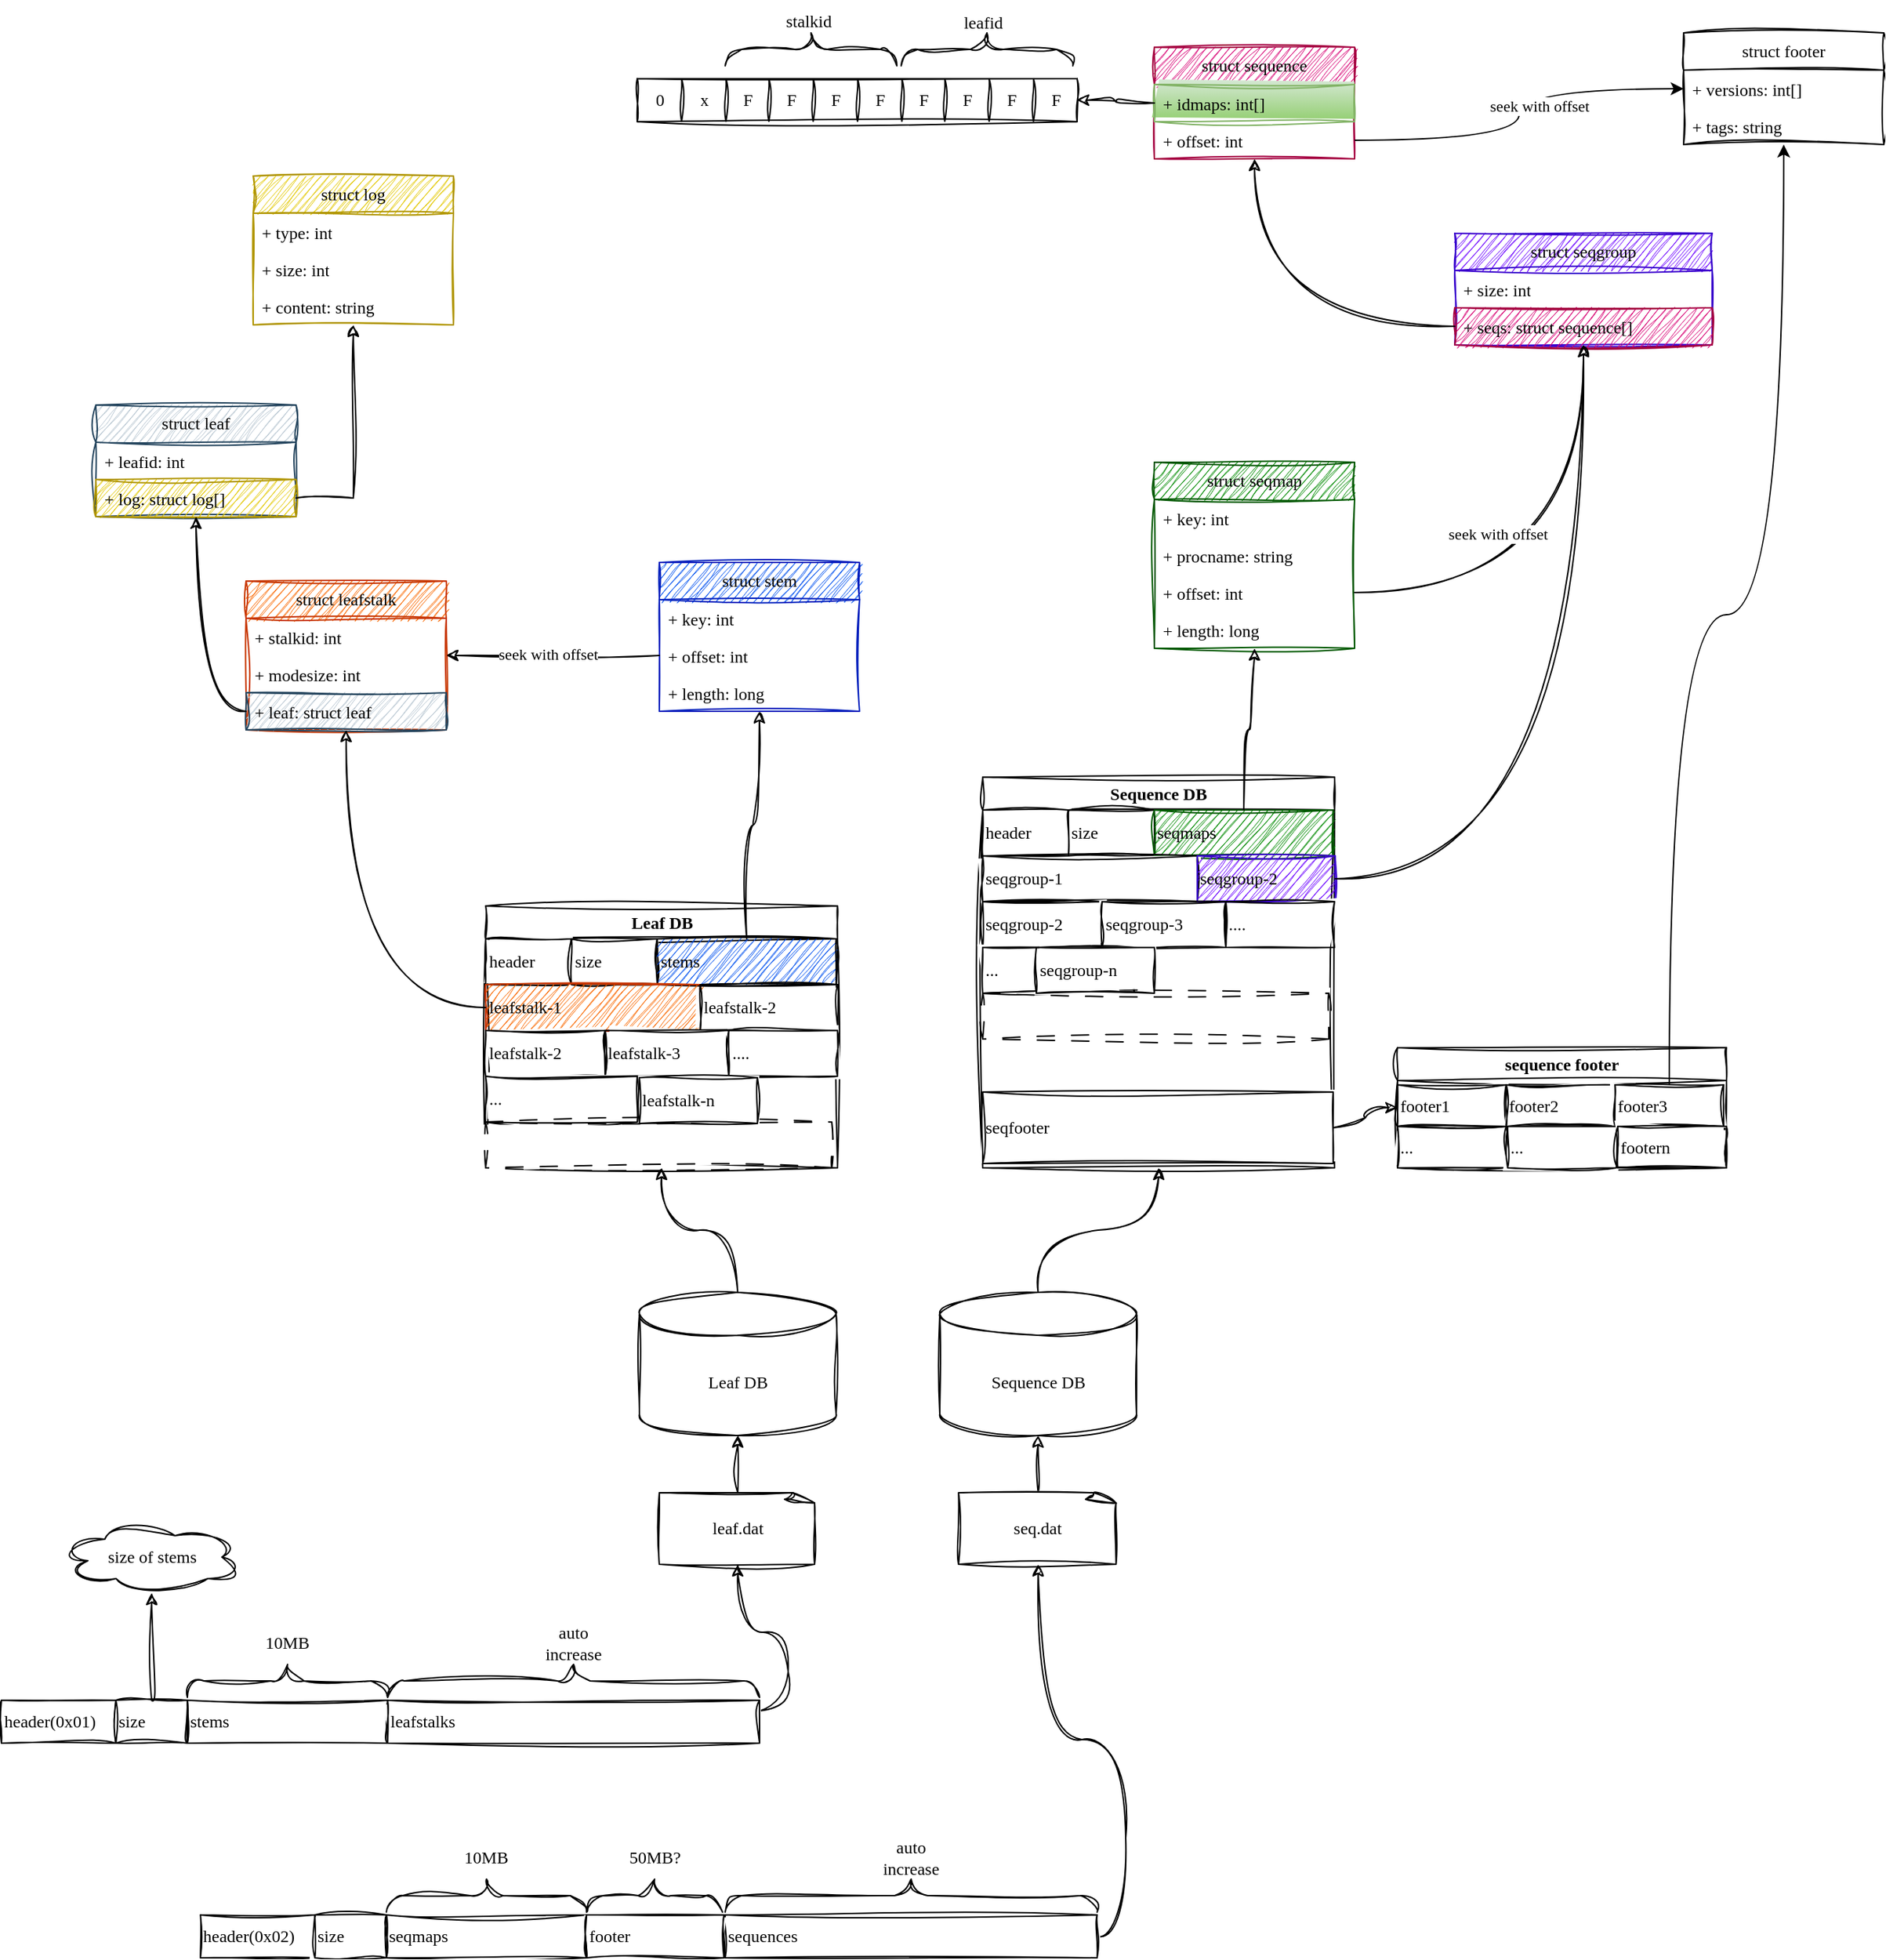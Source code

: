 <mxfile version="21.6.9" type="github">
  <diagram id="R2lEEEUBdFMjLlhIrx00" name="Page-1">
    <mxGraphModel dx="1393" dy="1876" grid="1" gridSize="10" guides="1" tooltips="1" connect="1" arrows="1" fold="1" page="1" pageScale="1" pageWidth="850" pageHeight="1100" math="0" shadow="0" extFonts="Permanent Marker^https://fonts.googleapis.com/css?family=Permanent+Marker">
      <root>
        <mxCell id="0" />
        <mxCell id="1" parent="0" />
        <mxCell id="-49k5zN9t-0JaPQ6YfO6-11" value="Leaf DB" style="swimlane;whiteSpace=wrap;html=1;sketch=1;curveFitting=1;jiggle=2;shadow=0;fontFamily=Comic Sans MS;" vertex="1" parent="1">
          <mxGeometry x="471.5" y="170" width="246" height="183" as="geometry">
            <mxRectangle x="332.5" y="170" width="90" height="30" as="alternateBounds" />
          </mxGeometry>
        </mxCell>
        <mxCell id="-49k5zN9t-0JaPQ6YfO6-60" value="header" style="rounded=0;whiteSpace=wrap;html=1;align=left;sketch=1;curveFitting=1;jiggle=2;shadow=0;fontFamily=Comic Sans MS;" vertex="1" parent="-49k5zN9t-0JaPQ6YfO6-11">
          <mxGeometry y="23" width="60" height="32" as="geometry" />
        </mxCell>
        <mxCell id="-49k5zN9t-0JaPQ6YfO6-61" value="size" style="rounded=0;whiteSpace=wrap;html=1;align=left;sketch=1;curveFitting=1;jiggle=2;shadow=0;fontFamily=Comic Sans MS;" vertex="1" parent="-49k5zN9t-0JaPQ6YfO6-11">
          <mxGeometry x="60" y="23" width="60" height="32" as="geometry" />
        </mxCell>
        <mxCell id="-49k5zN9t-0JaPQ6YfO6-62" value="stems" style="rounded=0;whiteSpace=wrap;html=1;align=left;sketch=1;curveFitting=1;jiggle=2;shadow=0;fontFamily=Comic Sans MS;fillColor=#0050ef;fontColor=#000000;strokeColor=#000000;" vertex="1" parent="-49k5zN9t-0JaPQ6YfO6-11">
          <mxGeometry x="120" y="23" width="125" height="32" as="geometry" />
        </mxCell>
        <mxCell id="-49k5zN9t-0JaPQ6YfO6-70" value="leafstalk-1" style="rounded=0;whiteSpace=wrap;html=1;align=left;sketch=1;curveFitting=1;jiggle=2;shadow=0;fontFamily=Comic Sans MS;fillColor=#fa6800;fontColor=#000000;strokeColor=#C73500;" vertex="1" parent="-49k5zN9t-0JaPQ6YfO6-11">
          <mxGeometry y="55" width="150" height="32" as="geometry" />
        </mxCell>
        <mxCell id="-49k5zN9t-0JaPQ6YfO6-71" value="leafstalk-2" style="rounded=0;whiteSpace=wrap;html=1;align=left;sketch=1;curveFitting=1;jiggle=2;shadow=0;fontFamily=Comic Sans MS;" vertex="1" parent="-49k5zN9t-0JaPQ6YfO6-11">
          <mxGeometry x="150" y="55" width="96.5" height="32" as="geometry" />
        </mxCell>
        <mxCell id="-49k5zN9t-0JaPQ6YfO6-72" value="leafstalk-2" style="rounded=0;whiteSpace=wrap;html=1;align=left;sketch=1;curveFitting=1;jiggle=2;shadow=0;fontFamily=Comic Sans MS;" vertex="1" parent="-49k5zN9t-0JaPQ6YfO6-11">
          <mxGeometry y="87" width="83.5" height="32" as="geometry" />
        </mxCell>
        <mxCell id="-49k5zN9t-0JaPQ6YfO6-73" value="leafstalk-3" style="rounded=0;whiteSpace=wrap;html=1;align=left;sketch=1;curveFitting=1;jiggle=2;shadow=0;fontFamily=Comic Sans MS;" vertex="1" parent="-49k5zN9t-0JaPQ6YfO6-11">
          <mxGeometry x="83.5" y="87" width="86.5" height="32" as="geometry" />
        </mxCell>
        <mxCell id="-49k5zN9t-0JaPQ6YfO6-74" value="...." style="rounded=0;whiteSpace=wrap;html=1;align=left;sketch=1;curveFitting=1;jiggle=2;shadow=0;fontFamily=Comic Sans MS;" vertex="1" parent="-49k5zN9t-0JaPQ6YfO6-11">
          <mxGeometry x="170" y="87" width="76" height="32" as="geometry" />
        </mxCell>
        <mxCell id="-49k5zN9t-0JaPQ6YfO6-75" value="..." style="rounded=0;whiteSpace=wrap;html=1;align=left;sketch=1;curveFitting=1;jiggle=2;shadow=0;fontFamily=Comic Sans MS;" vertex="1" parent="-49k5zN9t-0JaPQ6YfO6-11">
          <mxGeometry y="119" width="106" height="32" as="geometry" />
        </mxCell>
        <mxCell id="-49k5zN9t-0JaPQ6YfO6-76" value="" style="rounded=0;whiteSpace=wrap;html=1;align=left;sketch=1;curveFitting=1;jiggle=2;shadow=0;fontFamily=Comic Sans MS;dashed=1;dashPattern=12 12;" vertex="1" parent="-49k5zN9t-0JaPQ6YfO6-11">
          <mxGeometry y="151" width="242" height="32" as="geometry" />
        </mxCell>
        <mxCell id="-49k5zN9t-0JaPQ6YfO6-77" value="leafstalk-n" style="rounded=0;whiteSpace=wrap;html=1;align=left;sketch=1;curveFitting=1;jiggle=2;shadow=0;fontFamily=Comic Sans MS;" vertex="1" parent="-49k5zN9t-0JaPQ6YfO6-11">
          <mxGeometry x="107.5" y="120" width="82.5" height="32" as="geometry" />
        </mxCell>
        <mxCell id="-49k5zN9t-0JaPQ6YfO6-57" style="edgeStyle=orthogonalEdgeStyle;rounded=0;orthogonalLoop=1;jettySize=auto;html=1;entryX=0.5;entryY=1;entryDx=0;entryDy=0;curved=1;sketch=1;curveFitting=1;jiggle=2;shadow=0;fontFamily=Comic Sans MS;" edge="1" parent="1" source="-49k5zN9t-0JaPQ6YfO6-50" target="-49k5zN9t-0JaPQ6YfO6-11">
          <mxGeometry relative="1" as="geometry" />
        </mxCell>
        <mxCell id="-49k5zN9t-0JaPQ6YfO6-50" value="Leaf DB" style="shape=cylinder3;whiteSpace=wrap;html=1;boundedLbl=1;backgroundOutline=1;size=15;sketch=1;curveFitting=1;jiggle=2;shadow=0;fontFamily=Comic Sans MS;" vertex="1" parent="1">
          <mxGeometry x="579" y="440" width="137.5" height="100" as="geometry" />
        </mxCell>
        <mxCell id="-49k5zN9t-0JaPQ6YfO6-58" style="edgeStyle=orthogonalEdgeStyle;rounded=0;orthogonalLoop=1;jettySize=auto;html=1;curved=1;sketch=1;curveFitting=1;jiggle=2;shadow=0;fontFamily=Comic Sans MS;entryX=0.5;entryY=1;entryDx=0;entryDy=0;" edge="1" parent="1" source="-49k5zN9t-0JaPQ6YfO6-51" target="-49k5zN9t-0JaPQ6YfO6-121">
          <mxGeometry relative="1" as="geometry" />
        </mxCell>
        <mxCell id="-49k5zN9t-0JaPQ6YfO6-51" value="Sequence DB" style="shape=cylinder3;whiteSpace=wrap;html=1;boundedLbl=1;backgroundOutline=1;size=15;sketch=1;curveFitting=1;jiggle=2;shadow=0;fontFamily=Comic Sans MS;" vertex="1" parent="1">
          <mxGeometry x="789" y="440" width="137.5" height="100" as="geometry" />
        </mxCell>
        <mxCell id="-49k5zN9t-0JaPQ6YfO6-54" value="" style="edgeStyle=orthogonalEdgeStyle;rounded=0;orthogonalLoop=1;jettySize=auto;html=1;sketch=1;curveFitting=1;jiggle=2;shadow=0;fontFamily=Comic Sans MS;" edge="1" parent="1" source="-49k5zN9t-0JaPQ6YfO6-52" target="-49k5zN9t-0JaPQ6YfO6-50">
          <mxGeometry relative="1" as="geometry" />
        </mxCell>
        <mxCell id="-49k5zN9t-0JaPQ6YfO6-52" value="leaf.dat" style="whiteSpace=wrap;html=1;shape=mxgraph.basic.document;align=center;horizontal=1;labelBorderColor=none;sketch=1;curveFitting=1;jiggle=2;shadow=0;fontFamily=Comic Sans MS;" vertex="1" parent="1">
          <mxGeometry x="592.91" y="580" width="109.69" height="50" as="geometry" />
        </mxCell>
        <mxCell id="-49k5zN9t-0JaPQ6YfO6-55" value="" style="edgeStyle=orthogonalEdgeStyle;rounded=0;orthogonalLoop=1;jettySize=auto;html=1;sketch=1;curveFitting=1;jiggle=2;shadow=0;fontFamily=Comic Sans MS;" edge="1" parent="1" source="-49k5zN9t-0JaPQ6YfO6-53" target="-49k5zN9t-0JaPQ6YfO6-51">
          <mxGeometry relative="1" as="geometry" />
        </mxCell>
        <mxCell id="-49k5zN9t-0JaPQ6YfO6-53" value="seq.dat" style="whiteSpace=wrap;html=1;shape=mxgraph.basic.document;align=center;sketch=1;curveFitting=1;jiggle=2;shadow=0;fontFamily=Comic Sans MS;" vertex="1" parent="1">
          <mxGeometry x="802.12" y="580" width="111.25" height="50" as="geometry" />
        </mxCell>
        <mxCell id="-49k5zN9t-0JaPQ6YfO6-63" value="struct stem" style="swimlane;fontStyle=0;childLayout=stackLayout;horizontal=1;startSize=26;fillColor=#0050ef;horizontalStack=0;resizeParent=1;resizeParentMax=0;resizeLast=0;collapsible=1;marginBottom=0;whiteSpace=wrap;html=1;sketch=1;curveFitting=1;jiggle=2;fontFamily=Comic Sans MS;fontColor=#000000;strokeColor=#001DBC;" vertex="1" parent="1">
          <mxGeometry x="592.91" y="-70" width="140" height="104" as="geometry" />
        </mxCell>
        <mxCell id="-49k5zN9t-0JaPQ6YfO6-64" value="+ key: int" style="text;strokeColor=none;fillColor=none;align=left;verticalAlign=top;spacingLeft=4;spacingRight=4;overflow=hidden;rotatable=0;points=[[0,0.5],[1,0.5]];portConstraint=eastwest;whiteSpace=wrap;html=1;sketch=1;curveFitting=1;jiggle=2;fontFamily=Comic Sans MS;" vertex="1" parent="-49k5zN9t-0JaPQ6YfO6-63">
          <mxGeometry y="26" width="140" height="26" as="geometry" />
        </mxCell>
        <mxCell id="-49k5zN9t-0JaPQ6YfO6-65" value="+ offset: int" style="text;strokeColor=none;fillColor=none;align=left;verticalAlign=top;spacingLeft=4;spacingRight=4;overflow=hidden;rotatable=0;points=[[0,0.5],[1,0.5]];portConstraint=eastwest;whiteSpace=wrap;html=1;sketch=1;curveFitting=1;jiggle=2;fontFamily=Comic Sans MS;" vertex="1" parent="-49k5zN9t-0JaPQ6YfO6-63">
          <mxGeometry y="52" width="140" height="26" as="geometry" />
        </mxCell>
        <mxCell id="-49k5zN9t-0JaPQ6YfO6-66" value="+ length: long" style="text;strokeColor=none;fillColor=none;align=left;verticalAlign=top;spacingLeft=4;spacingRight=4;overflow=hidden;rotatable=0;points=[[0,0.5],[1,0.5]];portConstraint=eastwest;whiteSpace=wrap;html=1;sketch=1;curveFitting=1;jiggle=2;fontFamily=Comic Sans MS;" vertex="1" parent="-49k5zN9t-0JaPQ6YfO6-63">
          <mxGeometry y="78" width="140" height="26" as="geometry" />
        </mxCell>
        <mxCell id="-49k5zN9t-0JaPQ6YfO6-79" value="header(0x01)" style="rounded=0;whiteSpace=wrap;html=1;align=left;fontFamily=Comic Sans MS;sketch=1;curveFitting=1;jiggle=2;" vertex="1" parent="1">
          <mxGeometry x="133" y="725" width="80" height="30" as="geometry" />
        </mxCell>
        <mxCell id="-49k5zN9t-0JaPQ6YfO6-120" value="" style="edgeStyle=orthogonalEdgeStyle;rounded=0;orthogonalLoop=1;jettySize=auto;html=1;sketch=1;curveFitting=1;jiggle=2;curved=1;" edge="1" parent="1" source="-49k5zN9t-0JaPQ6YfO6-80" target="-49k5zN9t-0JaPQ6YfO6-119">
          <mxGeometry relative="1" as="geometry" />
        </mxCell>
        <mxCell id="-49k5zN9t-0JaPQ6YfO6-80" value="size" style="rounded=0;whiteSpace=wrap;html=1;align=left;fontFamily=Comic Sans MS;sketch=1;curveFitting=1;jiggle=2;" vertex="1" parent="1">
          <mxGeometry x="213" y="725" width="50" height="30" as="geometry" />
        </mxCell>
        <mxCell id="-49k5zN9t-0JaPQ6YfO6-81" value="stems" style="rounded=0;whiteSpace=wrap;html=1;align=left;fontFamily=Comic Sans MS;sketch=1;curveFitting=1;jiggle=2;" vertex="1" parent="1">
          <mxGeometry x="263" y="725" width="140" height="30" as="geometry" />
        </mxCell>
        <mxCell id="-49k5zN9t-0JaPQ6YfO6-82" value="" style="verticalLabelPosition=bottom;shadow=0;dashed=0;align=center;html=1;verticalAlign=top;strokeWidth=1;shape=mxgraph.mockup.markup.curlyBrace;whiteSpace=wrap;strokeColor=#000000;fontFamily=Comic Sans MS;sketch=1;curveFitting=1;jiggle=2;" vertex="1" parent="1">
          <mxGeometry x="263" y="700" width="140" height="23" as="geometry" />
        </mxCell>
        <mxCell id="-49k5zN9t-0JaPQ6YfO6-83" value="10MB" style="text;strokeColor=none;align=center;fillColor=none;html=1;verticalAlign=middle;whiteSpace=wrap;rounded=0;fontFamily=Comic Sans MS;sketch=1;curveFitting=1;jiggle=2;" vertex="1" parent="1">
          <mxGeometry x="303" y="670" width="60" height="30" as="geometry" />
        </mxCell>
        <mxCell id="-49k5zN9t-0JaPQ6YfO6-89" style="edgeStyle=orthogonalEdgeStyle;rounded=0;orthogonalLoop=1;jettySize=auto;html=1;entryX=0.5;entryY=1;entryDx=0;entryDy=0;entryPerimeter=0;curved=1;exitX=1;exitY=0.25;exitDx=0;exitDy=0;sketch=1;curveFitting=1;jiggle=2;" edge="1" parent="1" source="-49k5zN9t-0JaPQ6YfO6-84" target="-49k5zN9t-0JaPQ6YfO6-52">
          <mxGeometry relative="1" as="geometry" />
        </mxCell>
        <mxCell id="-49k5zN9t-0JaPQ6YfO6-84" value="leafstalks" style="rounded=0;whiteSpace=wrap;html=1;align=left;fontFamily=Comic Sans MS;sketch=1;curveFitting=1;jiggle=2;" vertex="1" parent="1">
          <mxGeometry x="403" y="725" width="260" height="30" as="geometry" />
        </mxCell>
        <mxCell id="-49k5zN9t-0JaPQ6YfO6-85" value="" style="verticalLabelPosition=bottom;shadow=0;dashed=0;align=center;html=1;verticalAlign=top;strokeWidth=1;shape=mxgraph.mockup.markup.curlyBrace;whiteSpace=wrap;strokeColor=#000000;fontFamily=Comic Sans MS;sketch=1;curveFitting=1;jiggle=2;" vertex="1" parent="1">
          <mxGeometry x="403" y="700" width="260" height="23" as="geometry" />
        </mxCell>
        <mxCell id="-49k5zN9t-0JaPQ6YfO6-86" value="auto increase" style="text;strokeColor=none;align=center;fillColor=none;html=1;verticalAlign=middle;whiteSpace=wrap;rounded=0;fontFamily=Comic Sans MS;sketch=1;curveFitting=1;jiggle=2;" vertex="1" parent="1">
          <mxGeometry x="503" y="670" width="60" height="30" as="geometry" />
        </mxCell>
        <mxCell id="-49k5zN9t-0JaPQ6YfO6-91" value="struct leafstalk" style="swimlane;fontStyle=0;childLayout=stackLayout;horizontal=1;startSize=26;fillColor=#fa6800;horizontalStack=0;resizeParent=1;resizeParentMax=0;resizeLast=0;collapsible=1;marginBottom=0;whiteSpace=wrap;html=1;sketch=1;curveFitting=1;jiggle=2;fontFamily=Comic Sans MS;fontColor=#000000;strokeColor=#C73500;" vertex="1" parent="1">
          <mxGeometry x="304" y="-57" width="140" height="104" as="geometry">
            <mxRectangle x="190" y="-57" width="130" height="30" as="alternateBounds" />
          </mxGeometry>
        </mxCell>
        <mxCell id="-49k5zN9t-0JaPQ6YfO6-102" value="+ stalkid: int" style="text;strokeColor=none;fillColor=none;align=left;verticalAlign=top;spacingLeft=4;spacingRight=4;overflow=hidden;rotatable=0;points=[[0,0.5],[1,0.5]];portConstraint=eastwest;whiteSpace=wrap;html=1;sketch=1;curveFitting=1;jiggle=2;fontFamily=Comic Sans MS;" vertex="1" parent="-49k5zN9t-0JaPQ6YfO6-91">
          <mxGeometry y="26" width="140" height="26" as="geometry" />
        </mxCell>
        <mxCell id="-49k5zN9t-0JaPQ6YfO6-92" value="+ modesize: int" style="text;strokeColor=none;fillColor=none;align=left;verticalAlign=top;spacingLeft=4;spacingRight=4;overflow=hidden;rotatable=0;points=[[0,0.5],[1,0.5]];portConstraint=eastwest;whiteSpace=wrap;html=1;sketch=1;curveFitting=1;jiggle=2;fontFamily=Comic Sans MS;" vertex="1" parent="-49k5zN9t-0JaPQ6YfO6-91">
          <mxGeometry y="52" width="140" height="26" as="geometry" />
        </mxCell>
        <mxCell id="-49k5zN9t-0JaPQ6YfO6-93" value="+ leaf: struct leaf" style="text;strokeColor=#23445d;fillColor=#bac8d3;align=left;verticalAlign=top;spacingLeft=4;spacingRight=4;overflow=hidden;rotatable=0;points=[[0,0.5],[1,0.5]];portConstraint=eastwest;whiteSpace=wrap;html=1;sketch=1;curveFitting=1;jiggle=2;fontFamily=Comic Sans MS;" vertex="1" parent="-49k5zN9t-0JaPQ6YfO6-91">
          <mxGeometry y="78" width="140" height="26" as="geometry" />
        </mxCell>
        <mxCell id="-49k5zN9t-0JaPQ6YfO6-90" style="edgeStyle=orthogonalEdgeStyle;rounded=0;orthogonalLoop=1;jettySize=auto;html=1;curved=1;sketch=1;curveFitting=1;jiggle=2;" edge="1" parent="1" source="-49k5zN9t-0JaPQ6YfO6-62" target="-49k5zN9t-0JaPQ6YfO6-63">
          <mxGeometry relative="1" as="geometry" />
        </mxCell>
        <mxCell id="-49k5zN9t-0JaPQ6YfO6-95" style="edgeStyle=orthogonalEdgeStyle;rounded=0;orthogonalLoop=1;jettySize=auto;html=1;curved=1;sketch=1;curveFitting=1;jiggle=2;" edge="1" parent="1" source="-49k5zN9t-0JaPQ6YfO6-70" target="-49k5zN9t-0JaPQ6YfO6-91">
          <mxGeometry relative="1" as="geometry" />
        </mxCell>
        <mxCell id="-49k5zN9t-0JaPQ6YfO6-96" value="struct leaf" style="swimlane;fontStyle=0;childLayout=stackLayout;horizontal=1;startSize=26;fillColor=#bac8d3;horizontalStack=0;resizeParent=1;resizeParentMax=0;resizeLast=0;collapsible=1;marginBottom=0;whiteSpace=wrap;html=1;sketch=1;curveFitting=1;jiggle=2;fontFamily=Comic Sans MS;strokeColor=#23445d;fillStyle=auto;" vertex="1" parent="1">
          <mxGeometry x="199" y="-180" width="140" height="78" as="geometry" />
        </mxCell>
        <mxCell id="-49k5zN9t-0JaPQ6YfO6-97" value="+ leafid: int" style="text;strokeColor=none;fillColor=none;align=left;verticalAlign=top;spacingLeft=4;spacingRight=4;overflow=hidden;rotatable=0;points=[[0,0.5],[1,0.5]];portConstraint=eastwest;whiteSpace=wrap;html=1;sketch=1;curveFitting=1;jiggle=2;fontFamily=Comic Sans MS;" vertex="1" parent="-49k5zN9t-0JaPQ6YfO6-96">
          <mxGeometry y="26" width="140" height="26" as="geometry" />
        </mxCell>
        <mxCell id="-49k5zN9t-0JaPQ6YfO6-98" value="+ log: struct log[]" style="text;strokeColor=#B09500;fillColor=#e3c800;align=left;verticalAlign=top;spacingLeft=4;spacingRight=4;overflow=hidden;rotatable=0;points=[[0,0.5],[1,0.5]];portConstraint=eastwest;whiteSpace=wrap;html=1;sketch=1;curveFitting=1;jiggle=2;fontFamily=Comic Sans MS;fontColor=#000000;" vertex="1" parent="-49k5zN9t-0JaPQ6YfO6-96">
          <mxGeometry y="52" width="140" height="26" as="geometry" />
        </mxCell>
        <mxCell id="-49k5zN9t-0JaPQ6YfO6-103" style="edgeStyle=orthogonalEdgeStyle;rounded=0;orthogonalLoop=1;jettySize=auto;html=1;curved=1;sketch=1;curveFitting=1;jiggle=2;" edge="1" parent="1" source="-49k5zN9t-0JaPQ6YfO6-93" target="-49k5zN9t-0JaPQ6YfO6-96">
          <mxGeometry relative="1" as="geometry" />
        </mxCell>
        <mxCell id="-49k5zN9t-0JaPQ6YfO6-104" value="struct log" style="swimlane;fontStyle=0;childLayout=stackLayout;horizontal=1;startSize=26;fillColor=#e3c800;horizontalStack=0;resizeParent=1;resizeParentMax=0;resizeLast=0;collapsible=1;marginBottom=0;whiteSpace=wrap;html=1;sketch=1;curveFitting=1;jiggle=2;fontFamily=Comic Sans MS;fontColor=#000000;strokeColor=#B09500;" vertex="1" parent="1">
          <mxGeometry x="309" y="-340" width="140" height="104" as="geometry" />
        </mxCell>
        <mxCell id="-49k5zN9t-0JaPQ6YfO6-105" value="+ type: int" style="text;strokeColor=none;fillColor=none;align=left;verticalAlign=top;spacingLeft=4;spacingRight=4;overflow=hidden;rotatable=0;points=[[0,0.5],[1,0.5]];portConstraint=eastwest;whiteSpace=wrap;html=1;sketch=1;curveFitting=1;jiggle=2;fontFamily=Comic Sans MS;" vertex="1" parent="-49k5zN9t-0JaPQ6YfO6-104">
          <mxGeometry y="26" width="140" height="26" as="geometry" />
        </mxCell>
        <mxCell id="-49k5zN9t-0JaPQ6YfO6-106" value="+ size: int" style="text;strokeColor=none;fillColor=none;align=left;verticalAlign=top;spacingLeft=4;spacingRight=4;overflow=hidden;rotatable=0;points=[[0,0.5],[1,0.5]];portConstraint=eastwest;whiteSpace=wrap;html=1;sketch=1;curveFitting=1;jiggle=2;fontFamily=Comic Sans MS;" vertex="1" parent="-49k5zN9t-0JaPQ6YfO6-104">
          <mxGeometry y="52" width="140" height="26" as="geometry" />
        </mxCell>
        <mxCell id="-49k5zN9t-0JaPQ6YfO6-108" value="+ content: string" style="text;strokeColor=none;fillColor=none;align=left;verticalAlign=top;spacingLeft=4;spacingRight=4;overflow=hidden;rotatable=0;points=[[0,0.5],[1,0.5]];portConstraint=eastwest;whiteSpace=wrap;html=1;sketch=1;curveFitting=1;jiggle=2;fontFamily=Comic Sans MS;" vertex="1" parent="-49k5zN9t-0JaPQ6YfO6-104">
          <mxGeometry y="78" width="140" height="26" as="geometry" />
        </mxCell>
        <mxCell id="-49k5zN9t-0JaPQ6YfO6-107" style="edgeStyle=orthogonalEdgeStyle;rounded=0;orthogonalLoop=1;jettySize=auto;html=1;sketch=1;curveFitting=1;jiggle=2;" edge="1" parent="1" source="-49k5zN9t-0JaPQ6YfO6-98" target="-49k5zN9t-0JaPQ6YfO6-104">
          <mxGeometry relative="1" as="geometry" />
        </mxCell>
        <mxCell id="-49k5zN9t-0JaPQ6YfO6-109" value="header(0x02)" style="rounded=0;whiteSpace=wrap;html=1;align=left;fontFamily=Comic Sans MS;sketch=1;curveFitting=1;jiggle=2;" vertex="1" parent="1">
          <mxGeometry x="272.12" y="875" width="80" height="30" as="geometry" />
        </mxCell>
        <mxCell id="-49k5zN9t-0JaPQ6YfO6-110" value="size" style="rounded=0;whiteSpace=wrap;html=1;align=left;fontFamily=Comic Sans MS;sketch=1;curveFitting=1;jiggle=2;" vertex="1" parent="1">
          <mxGeometry x="352.12" y="875" width="50" height="30" as="geometry" />
        </mxCell>
        <mxCell id="-49k5zN9t-0JaPQ6YfO6-111" value="seqmaps" style="rounded=0;whiteSpace=wrap;html=1;align=left;fontFamily=Comic Sans MS;sketch=1;curveFitting=1;jiggle=2;" vertex="1" parent="1">
          <mxGeometry x="402.12" y="875" width="140" height="30" as="geometry" />
        </mxCell>
        <mxCell id="-49k5zN9t-0JaPQ6YfO6-112" value="" style="verticalLabelPosition=bottom;shadow=0;dashed=0;align=center;html=1;verticalAlign=top;strokeWidth=1;shape=mxgraph.mockup.markup.curlyBrace;whiteSpace=wrap;strokeColor=#000000;fontFamily=Comic Sans MS;sketch=1;curveFitting=1;jiggle=2;" vertex="1" parent="1">
          <mxGeometry x="402.12" y="850" width="140" height="23" as="geometry" />
        </mxCell>
        <mxCell id="-49k5zN9t-0JaPQ6YfO6-113" value="10MB" style="text;strokeColor=none;align=center;fillColor=none;html=1;verticalAlign=middle;whiteSpace=wrap;rounded=0;fontFamily=Comic Sans MS;sketch=1;curveFitting=1;jiggle=2;" vertex="1" parent="1">
          <mxGeometry x="442.12" y="820" width="60" height="30" as="geometry" />
        </mxCell>
        <mxCell id="-49k5zN9t-0JaPQ6YfO6-117" style="edgeStyle=orthogonalEdgeStyle;rounded=0;orthogonalLoop=1;jettySize=auto;html=1;curved=1;sketch=1;curveFitting=1;jiggle=2;exitX=1;exitY=0.5;exitDx=0;exitDy=0;" edge="1" parent="1" source="-49k5zN9t-0JaPQ6YfO6-114" target="-49k5zN9t-0JaPQ6YfO6-53">
          <mxGeometry relative="1" as="geometry" />
        </mxCell>
        <mxCell id="-49k5zN9t-0JaPQ6YfO6-114" value="sequences" style="rounded=0;whiteSpace=wrap;html=1;align=left;fontFamily=Comic Sans MS;sketch=1;curveFitting=1;jiggle=2;" vertex="1" parent="1">
          <mxGeometry x="639" y="875" width="260" height="30" as="geometry" />
        </mxCell>
        <mxCell id="-49k5zN9t-0JaPQ6YfO6-115" value="" style="verticalLabelPosition=bottom;shadow=0;dashed=0;align=center;html=1;verticalAlign=top;strokeWidth=1;shape=mxgraph.mockup.markup.curlyBrace;whiteSpace=wrap;strokeColor=#000000;fontFamily=Comic Sans MS;sketch=1;curveFitting=1;jiggle=2;" vertex="1" parent="1">
          <mxGeometry x="639" y="850" width="260" height="23" as="geometry" />
        </mxCell>
        <mxCell id="-49k5zN9t-0JaPQ6YfO6-116" value="auto increase" style="text;strokeColor=none;align=center;fillColor=none;html=1;verticalAlign=middle;whiteSpace=wrap;rounded=0;fontFamily=Comic Sans MS;sketch=1;curveFitting=1;jiggle=2;" vertex="1" parent="1">
          <mxGeometry x="739" y="820" width="60" height="30" as="geometry" />
        </mxCell>
        <mxCell id="-49k5zN9t-0JaPQ6YfO6-119" value="size of stems" style="ellipse;shape=cloud;whiteSpace=wrap;html=1;fontFamily=Comic Sans MS;align=center;rounded=0;sketch=1;curveFitting=1;jiggle=2;" vertex="1" parent="1">
          <mxGeometry x="172.5" y="600" width="131" height="50" as="geometry" />
        </mxCell>
        <mxCell id="-49k5zN9t-0JaPQ6YfO6-121" value="Sequence DB" style="swimlane;whiteSpace=wrap;html=1;sketch=1;curveFitting=1;jiggle=2;shadow=0;fontFamily=Comic Sans MS;" vertex="1" parent="1">
          <mxGeometry x="819" y="80" width="246" height="273" as="geometry">
            <mxRectangle x="332.5" y="170" width="90" height="30" as="alternateBounds" />
          </mxGeometry>
        </mxCell>
        <mxCell id="-49k5zN9t-0JaPQ6YfO6-122" value="header" style="rounded=0;whiteSpace=wrap;html=1;align=left;sketch=1;curveFitting=1;jiggle=2;shadow=0;fontFamily=Comic Sans MS;" vertex="1" parent="-49k5zN9t-0JaPQ6YfO6-121">
          <mxGeometry y="23" width="60" height="32" as="geometry" />
        </mxCell>
        <mxCell id="-49k5zN9t-0JaPQ6YfO6-123" value="size" style="rounded=0;whiteSpace=wrap;html=1;align=left;sketch=1;curveFitting=1;jiggle=2;shadow=0;fontFamily=Comic Sans MS;" vertex="1" parent="-49k5zN9t-0JaPQ6YfO6-121">
          <mxGeometry x="60" y="23" width="60" height="32" as="geometry" />
        </mxCell>
        <mxCell id="-49k5zN9t-0JaPQ6YfO6-124" value="seqmaps" style="rounded=0;whiteSpace=wrap;html=1;align=left;sketch=1;curveFitting=1;jiggle=2;shadow=0;fontFamily=Comic Sans MS;fillColor=#008a00;fontColor=#000000;strokeColor=#005700;" vertex="1" parent="-49k5zN9t-0JaPQ6YfO6-121">
          <mxGeometry x="120" y="23" width="125" height="32" as="geometry" />
        </mxCell>
        <mxCell id="-49k5zN9t-0JaPQ6YfO6-125" value="seqgroup-1" style="rounded=0;whiteSpace=wrap;html=1;align=left;sketch=1;curveFitting=1;jiggle=2;shadow=0;fontFamily=Comic Sans MS;" vertex="1" parent="-49k5zN9t-0JaPQ6YfO6-121">
          <mxGeometry y="55" width="150" height="32" as="geometry" />
        </mxCell>
        <mxCell id="-49k5zN9t-0JaPQ6YfO6-126" value="seqgroup-2" style="rounded=0;whiteSpace=wrap;html=1;align=left;sketch=1;curveFitting=1;jiggle=2;shadow=0;fontFamily=Comic Sans MS;fillColor=#6a00ff;fontColor=#000000;strokeColor=#3700CC;" vertex="1" parent="-49k5zN9t-0JaPQ6YfO6-121">
          <mxGeometry x="150" y="55" width="96.5" height="32" as="geometry" />
        </mxCell>
        <mxCell id="-49k5zN9t-0JaPQ6YfO6-127" value="seqgroup-2" style="rounded=0;whiteSpace=wrap;html=1;align=left;sketch=1;curveFitting=1;jiggle=2;shadow=0;fontFamily=Comic Sans MS;" vertex="1" parent="-49k5zN9t-0JaPQ6YfO6-121">
          <mxGeometry y="87" width="83.5" height="32" as="geometry" />
        </mxCell>
        <mxCell id="-49k5zN9t-0JaPQ6YfO6-128" value="seqgroup-3" style="rounded=0;whiteSpace=wrap;html=1;align=left;sketch=1;curveFitting=1;jiggle=2;shadow=0;fontFamily=Comic Sans MS;" vertex="1" parent="-49k5zN9t-0JaPQ6YfO6-121">
          <mxGeometry x="83.5" y="87" width="86.5" height="32" as="geometry" />
        </mxCell>
        <mxCell id="-49k5zN9t-0JaPQ6YfO6-129" value="...." style="rounded=0;whiteSpace=wrap;html=1;align=left;sketch=1;curveFitting=1;jiggle=2;shadow=0;fontFamily=Comic Sans MS;" vertex="1" parent="-49k5zN9t-0JaPQ6YfO6-121">
          <mxGeometry x="170" y="87" width="76" height="32" as="geometry" />
        </mxCell>
        <mxCell id="-49k5zN9t-0JaPQ6YfO6-130" value="..." style="rounded=0;whiteSpace=wrap;html=1;align=left;sketch=1;curveFitting=1;jiggle=2;shadow=0;fontFamily=Comic Sans MS;" vertex="1" parent="-49k5zN9t-0JaPQ6YfO6-121">
          <mxGeometry y="119" width="106" height="32" as="geometry" />
        </mxCell>
        <mxCell id="-49k5zN9t-0JaPQ6YfO6-131" value="" style="rounded=0;whiteSpace=wrap;html=1;align=left;sketch=1;curveFitting=1;jiggle=2;shadow=0;fontFamily=Comic Sans MS;dashed=1;dashPattern=12 12;" vertex="1" parent="-49k5zN9t-0JaPQ6YfO6-121">
          <mxGeometry y="151" width="242" height="32" as="geometry" />
        </mxCell>
        <mxCell id="-49k5zN9t-0JaPQ6YfO6-132" value="seqgroup-n" style="rounded=0;whiteSpace=wrap;html=1;align=left;sketch=1;curveFitting=1;jiggle=2;shadow=0;fontFamily=Comic Sans MS;" vertex="1" parent="-49k5zN9t-0JaPQ6YfO6-121">
          <mxGeometry x="37.5" y="119" width="82.5" height="32" as="geometry" />
        </mxCell>
        <mxCell id="-49k5zN9t-0JaPQ6YfO6-134" value="seqfooter" style="rounded=0;whiteSpace=wrap;html=1;align=left;sketch=1;curveFitting=1;jiggle=2;shadow=0;fontFamily=Comic Sans MS;" vertex="1" parent="-49k5zN9t-0JaPQ6YfO6-121">
          <mxGeometry y="220" width="245" height="50" as="geometry" />
        </mxCell>
        <mxCell id="-49k5zN9t-0JaPQ6YfO6-135" value="sequence footer" style="swimlane;whiteSpace=wrap;html=1;sketch=1;curveFitting=1;jiggle=2;shadow=0;fontFamily=Comic Sans MS;" vertex="1" parent="1">
          <mxGeometry x="1109" y="269" width="230" height="84" as="geometry">
            <mxRectangle x="332.5" y="170" width="90" height="30" as="alternateBounds" />
          </mxGeometry>
        </mxCell>
        <mxCell id="-49k5zN9t-0JaPQ6YfO6-148" value="footer1" style="rounded=0;whiteSpace=wrap;html=1;align=left;sketch=1;curveFitting=1;jiggle=2;shadow=0;fontFamily=Comic Sans MS;" vertex="1" parent="-49k5zN9t-0JaPQ6YfO6-135">
          <mxGeometry y="26" width="76" height="29" as="geometry" />
        </mxCell>
        <mxCell id="-49k5zN9t-0JaPQ6YfO6-150" value="footer2" style="rounded=0;whiteSpace=wrap;html=1;align=left;sketch=1;curveFitting=1;jiggle=2;shadow=0;fontFamily=Comic Sans MS;" vertex="1" parent="-49k5zN9t-0JaPQ6YfO6-135">
          <mxGeometry x="76" y="26" width="76" height="29" as="geometry" />
        </mxCell>
        <mxCell id="-49k5zN9t-0JaPQ6YfO6-151" value="footer3" style="rounded=0;whiteSpace=wrap;html=1;align=left;sketch=1;curveFitting=1;jiggle=2;shadow=0;fontFamily=Comic Sans MS;" vertex="1" parent="-49k5zN9t-0JaPQ6YfO6-135">
          <mxGeometry x="152" y="26" width="76" height="29" as="geometry" />
        </mxCell>
        <mxCell id="-49k5zN9t-0JaPQ6YfO6-152" value="..." style="rounded=0;whiteSpace=wrap;html=1;align=left;sketch=1;curveFitting=1;jiggle=2;shadow=0;fontFamily=Comic Sans MS;" vertex="1" parent="-49k5zN9t-0JaPQ6YfO6-135">
          <mxGeometry y="55" width="76" height="29" as="geometry" />
        </mxCell>
        <mxCell id="-49k5zN9t-0JaPQ6YfO6-153" value="..." style="rounded=0;whiteSpace=wrap;html=1;align=left;sketch=1;curveFitting=1;jiggle=2;shadow=0;fontFamily=Comic Sans MS;" vertex="1" parent="-49k5zN9t-0JaPQ6YfO6-135">
          <mxGeometry x="77" y="55" width="76" height="29" as="geometry" />
        </mxCell>
        <mxCell id="-49k5zN9t-0JaPQ6YfO6-154" value="footern" style="rounded=0;whiteSpace=wrap;html=1;align=left;sketch=1;curveFitting=1;jiggle=2;shadow=0;fontFamily=Comic Sans MS;" vertex="1" parent="-49k5zN9t-0JaPQ6YfO6-135">
          <mxGeometry x="154" y="55" width="76" height="29" as="geometry" />
        </mxCell>
        <mxCell id="-49k5zN9t-0JaPQ6YfO6-149" value="footer" style="rounded=0;whiteSpace=wrap;html=1;align=left;fontFamily=Comic Sans MS;sketch=1;curveFitting=1;jiggle=2;" vertex="1" parent="1">
          <mxGeometry x="542.12" y="875" width="96" height="30" as="geometry" />
        </mxCell>
        <mxCell id="-49k5zN9t-0JaPQ6YfO6-155" style="edgeStyle=orthogonalEdgeStyle;rounded=0;orthogonalLoop=1;jettySize=auto;html=1;curved=1;sketch=1;curveFitting=1;jiggle=2;" edge="1" parent="1" source="-49k5zN9t-0JaPQ6YfO6-134" target="-49k5zN9t-0JaPQ6YfO6-135">
          <mxGeometry relative="1" as="geometry" />
        </mxCell>
        <mxCell id="-49k5zN9t-0JaPQ6YfO6-156" value="struct seqmap" style="swimlane;fontStyle=0;childLayout=stackLayout;horizontal=1;startSize=26;horizontalStack=0;resizeParent=1;resizeParentMax=0;resizeLast=0;collapsible=1;marginBottom=0;whiteSpace=wrap;html=1;sketch=1;curveFitting=1;jiggle=2;fontFamily=Comic Sans MS;fillColor=#008a00;fontColor=#000000;strokeColor=#005700;" vertex="1" parent="1">
          <mxGeometry x="939" y="-140" width="140" height="130" as="geometry" />
        </mxCell>
        <mxCell id="-49k5zN9t-0JaPQ6YfO6-157" value="+ key: int" style="text;strokeColor=none;fillColor=none;align=left;verticalAlign=top;spacingLeft=4;spacingRight=4;overflow=hidden;rotatable=0;points=[[0,0.5],[1,0.5]];portConstraint=eastwest;whiteSpace=wrap;html=1;sketch=1;curveFitting=1;jiggle=2;fontFamily=Comic Sans MS;" vertex="1" parent="-49k5zN9t-0JaPQ6YfO6-156">
          <mxGeometry y="26" width="140" height="26" as="geometry" />
        </mxCell>
        <mxCell id="-49k5zN9t-0JaPQ6YfO6-160" value="+ procname: string" style="text;strokeColor=none;fillColor=none;align=left;verticalAlign=top;spacingLeft=4;spacingRight=4;overflow=hidden;rotatable=0;points=[[0,0.5],[1,0.5]];portConstraint=eastwest;whiteSpace=wrap;html=1;sketch=1;curveFitting=1;jiggle=2;fontFamily=Comic Sans MS;" vertex="1" parent="-49k5zN9t-0JaPQ6YfO6-156">
          <mxGeometry y="52" width="140" height="26" as="geometry" />
        </mxCell>
        <mxCell id="-49k5zN9t-0JaPQ6YfO6-158" value="+ offset: int" style="text;strokeColor=none;fillColor=none;align=left;verticalAlign=top;spacingLeft=4;spacingRight=4;overflow=hidden;rotatable=0;points=[[0,0.5],[1,0.5]];portConstraint=eastwest;whiteSpace=wrap;html=1;sketch=1;curveFitting=1;jiggle=2;fontFamily=Comic Sans MS;" vertex="1" parent="-49k5zN9t-0JaPQ6YfO6-156">
          <mxGeometry y="78" width="140" height="26" as="geometry" />
        </mxCell>
        <mxCell id="-49k5zN9t-0JaPQ6YfO6-159" value="+ length: long" style="text;strokeColor=none;fillColor=none;align=left;verticalAlign=top;spacingLeft=4;spacingRight=4;overflow=hidden;rotatable=0;points=[[0,0.5],[1,0.5]];portConstraint=eastwest;whiteSpace=wrap;html=1;sketch=1;curveFitting=1;jiggle=2;fontFamily=Comic Sans MS;" vertex="1" parent="-49k5zN9t-0JaPQ6YfO6-156">
          <mxGeometry y="104" width="140" height="26" as="geometry" />
        </mxCell>
        <mxCell id="-49k5zN9t-0JaPQ6YfO6-161" style="edgeStyle=orthogonalEdgeStyle;rounded=0;orthogonalLoop=1;jettySize=auto;html=1;curved=1;sketch=1;curveFitting=1;jiggle=2;" edge="1" parent="1" source="-49k5zN9t-0JaPQ6YfO6-124" target="-49k5zN9t-0JaPQ6YfO6-156">
          <mxGeometry relative="1" as="geometry" />
        </mxCell>
        <mxCell id="-49k5zN9t-0JaPQ6YfO6-162" value="struct seqgroup" style="swimlane;fontStyle=0;childLayout=stackLayout;horizontal=1;startSize=26;horizontalStack=0;resizeParent=1;resizeParentMax=0;resizeLast=0;collapsible=1;marginBottom=0;whiteSpace=wrap;html=1;sketch=1;curveFitting=1;jiggle=2;fontFamily=Comic Sans MS;fillColor=#6a00ff;fontColor=#000000;strokeColor=#3700CC;" vertex="1" parent="1">
          <mxGeometry x="1149" y="-300" width="180" height="78" as="geometry" />
        </mxCell>
        <mxCell id="-49k5zN9t-0JaPQ6YfO6-163" value="+ size: int" style="text;strokeColor=none;fillColor=none;align=left;verticalAlign=top;spacingLeft=4;spacingRight=4;overflow=hidden;rotatable=0;points=[[0,0.5],[1,0.5]];portConstraint=eastwest;whiteSpace=wrap;html=1;sketch=1;curveFitting=1;jiggle=2;fontFamily=Comic Sans MS;" vertex="1" parent="-49k5zN9t-0JaPQ6YfO6-162">
          <mxGeometry y="26" width="180" height="26" as="geometry" />
        </mxCell>
        <mxCell id="-49k5zN9t-0JaPQ6YfO6-166" value="+ seqs: struct sequence[]" style="text;strokeColor=#A50040;fillColor=#d80073;align=left;verticalAlign=top;spacingLeft=4;spacingRight=4;overflow=hidden;rotatable=0;points=[[0,0.5],[1,0.5]];portConstraint=eastwest;whiteSpace=wrap;html=1;sketch=1;curveFitting=1;jiggle=2;fontFamily=Comic Sans MS;fontColor=#000000;" vertex="1" parent="-49k5zN9t-0JaPQ6YfO6-162">
          <mxGeometry y="52" width="180" height="26" as="geometry" />
        </mxCell>
        <mxCell id="-49k5zN9t-0JaPQ6YfO6-167" style="edgeStyle=orthogonalEdgeStyle;rounded=0;orthogonalLoop=1;jettySize=auto;html=1;curved=1;sketch=1;curveFitting=1;jiggle=2;" edge="1" parent="1" source="-49k5zN9t-0JaPQ6YfO6-126" target="-49k5zN9t-0JaPQ6YfO6-162">
          <mxGeometry relative="1" as="geometry" />
        </mxCell>
        <mxCell id="-49k5zN9t-0JaPQ6YfO6-168" value="struct sequence" style="swimlane;fontStyle=0;childLayout=stackLayout;horizontal=1;startSize=26;fillColor=#d80073;horizontalStack=0;resizeParent=1;resizeParentMax=0;resizeLast=0;collapsible=1;marginBottom=0;whiteSpace=wrap;html=1;sketch=1;curveFitting=1;jiggle=2;fontFamily=Comic Sans MS;fontColor=#000000;strokeColor=#A50040;" vertex="1" parent="1">
          <mxGeometry x="939" y="-430" width="140" height="78" as="geometry" />
        </mxCell>
        <mxCell id="-49k5zN9t-0JaPQ6YfO6-169" value="+ idmaps: int[]" style="text;strokeColor=#82b366;fillColor=#d5e8d4;align=left;verticalAlign=top;spacingLeft=4;spacingRight=4;overflow=hidden;rotatable=0;points=[[0,0.5],[1,0.5]];portConstraint=eastwest;whiteSpace=wrap;html=1;sketch=1;curveFitting=1;jiggle=2;fontFamily=Comic Sans MS;gradientColor=#97d077;" vertex="1" parent="-49k5zN9t-0JaPQ6YfO6-168">
          <mxGeometry y="26" width="140" height="26" as="geometry" />
        </mxCell>
        <mxCell id="-49k5zN9t-0JaPQ6YfO6-170" value="+ offset: int" style="text;strokeColor=none;fillColor=none;align=left;verticalAlign=top;spacingLeft=4;spacingRight=4;overflow=hidden;rotatable=0;points=[[0,0.5],[1,0.5]];portConstraint=eastwest;whiteSpace=wrap;html=1;sketch=1;curveFitting=1;jiggle=2;fontFamily=Comic Sans MS;" vertex="1" parent="-49k5zN9t-0JaPQ6YfO6-168">
          <mxGeometry y="52" width="140" height="26" as="geometry" />
        </mxCell>
        <mxCell id="-49k5zN9t-0JaPQ6YfO6-172" style="edgeStyle=orthogonalEdgeStyle;rounded=0;orthogonalLoop=1;jettySize=auto;html=1;curved=1;sketch=1;curveFitting=1;jiggle=2;" edge="1" parent="1" source="-49k5zN9t-0JaPQ6YfO6-166" target="-49k5zN9t-0JaPQ6YfO6-168">
          <mxGeometry relative="1" as="geometry" />
        </mxCell>
        <mxCell id="-49k5zN9t-0JaPQ6YfO6-175" value="" style="shape=table;startSize=0;container=1;collapsible=0;childLayout=tableLayout;fontFamily=Comic Sans MS;sketch=1;curveFitting=1;jiggle=2;" vertex="1" parent="1">
          <mxGeometry x="577.5" y="-408" width="307.5" height="30" as="geometry" />
        </mxCell>
        <mxCell id="-49k5zN9t-0JaPQ6YfO6-176" value="" style="shape=tableRow;horizontal=0;startSize=0;swimlaneHead=0;swimlaneBody=0;strokeColor=inherit;top=0;left=0;bottom=0;right=0;collapsible=0;dropTarget=0;fillColor=none;points=[[0,0.5],[1,0.5]];portConstraint=eastwest;fontFamily=Comic Sans MS;sketch=1;curveFitting=1;jiggle=2;" vertex="1" parent="-49k5zN9t-0JaPQ6YfO6-175">
          <mxGeometry width="307.5" height="30" as="geometry" />
        </mxCell>
        <mxCell id="-49k5zN9t-0JaPQ6YfO6-177" value="0" style="shape=partialRectangle;html=1;whiteSpace=wrap;connectable=0;strokeColor=inherit;overflow=hidden;fillColor=none;top=0;left=0;bottom=0;right=0;pointerEvents=1;fontFamily=Comic Sans MS;sketch=1;curveFitting=1;jiggle=2;" vertex="1" parent="-49k5zN9t-0JaPQ6YfO6-176">
          <mxGeometry width="31" height="30" as="geometry">
            <mxRectangle width="31" height="30" as="alternateBounds" />
          </mxGeometry>
        </mxCell>
        <mxCell id="-49k5zN9t-0JaPQ6YfO6-178" value="x" style="shape=partialRectangle;html=1;whiteSpace=wrap;connectable=0;strokeColor=inherit;overflow=hidden;fillColor=none;top=0;left=0;bottom=0;right=0;pointerEvents=1;fontFamily=Comic Sans MS;sketch=1;curveFitting=1;jiggle=2;" vertex="1" parent="-49k5zN9t-0JaPQ6YfO6-176">
          <mxGeometry x="31" width="31" height="30" as="geometry">
            <mxRectangle width="31" height="30" as="alternateBounds" />
          </mxGeometry>
        </mxCell>
        <mxCell id="-49k5zN9t-0JaPQ6YfO6-179" value="F" style="shape=partialRectangle;html=1;whiteSpace=wrap;connectable=0;strokeColor=inherit;overflow=hidden;fillColor=none;top=0;left=0;bottom=0;right=0;pointerEvents=1;fontFamily=Comic Sans MS;sketch=1;curveFitting=1;jiggle=2;" vertex="1" parent="-49k5zN9t-0JaPQ6YfO6-176">
          <mxGeometry x="62" width="30" height="30" as="geometry">
            <mxRectangle width="30" height="30" as="alternateBounds" />
          </mxGeometry>
        </mxCell>
        <mxCell id="-49k5zN9t-0JaPQ6YfO6-180" value="F" style="shape=partialRectangle;html=1;whiteSpace=wrap;connectable=0;strokeColor=inherit;overflow=hidden;fillColor=none;top=0;left=0;bottom=0;right=0;pointerEvents=1;fontFamily=Comic Sans MS;sketch=1;curveFitting=1;jiggle=2;" vertex="1" parent="-49k5zN9t-0JaPQ6YfO6-176">
          <mxGeometry x="92" width="31" height="30" as="geometry">
            <mxRectangle width="31" height="30" as="alternateBounds" />
          </mxGeometry>
        </mxCell>
        <mxCell id="-49k5zN9t-0JaPQ6YfO6-181" value="F" style="shape=partialRectangle;html=1;whiteSpace=wrap;connectable=0;strokeColor=inherit;overflow=hidden;fillColor=none;top=0;left=0;bottom=0;right=0;pointerEvents=1;fontFamily=Comic Sans MS;sketch=1;curveFitting=1;jiggle=2;" vertex="1" parent="-49k5zN9t-0JaPQ6YfO6-176">
          <mxGeometry x="123" width="31" height="30" as="geometry">
            <mxRectangle width="31" height="30" as="alternateBounds" />
          </mxGeometry>
        </mxCell>
        <mxCell id="-49k5zN9t-0JaPQ6YfO6-182" value="F" style="shape=partialRectangle;html=1;whiteSpace=wrap;connectable=0;strokeColor=inherit;overflow=hidden;fillColor=none;top=0;left=0;bottom=0;right=0;pointerEvents=1;fontFamily=Comic Sans MS;sketch=1;curveFitting=1;jiggle=2;" vertex="1" parent="-49k5zN9t-0JaPQ6YfO6-176">
          <mxGeometry x="154" width="31" height="30" as="geometry">
            <mxRectangle width="31" height="30" as="alternateBounds" />
          </mxGeometry>
        </mxCell>
        <mxCell id="-49k5zN9t-0JaPQ6YfO6-183" value="F" style="shape=partialRectangle;html=1;whiteSpace=wrap;connectable=0;strokeColor=inherit;overflow=hidden;fillColor=none;top=0;left=0;bottom=0;right=0;pointerEvents=1;fontFamily=Comic Sans MS;sketch=1;curveFitting=1;jiggle=2;" vertex="1" parent="-49k5zN9t-0JaPQ6YfO6-176">
          <mxGeometry x="185" width="30" height="30" as="geometry">
            <mxRectangle width="30" height="30" as="alternateBounds" />
          </mxGeometry>
        </mxCell>
        <mxCell id="-49k5zN9t-0JaPQ6YfO6-184" value="F" style="shape=partialRectangle;html=1;whiteSpace=wrap;connectable=0;strokeColor=inherit;overflow=hidden;fillColor=none;top=0;left=0;bottom=0;right=0;pointerEvents=1;fontFamily=Comic Sans MS;sketch=1;curveFitting=1;jiggle=2;" vertex="1" parent="-49k5zN9t-0JaPQ6YfO6-176">
          <mxGeometry x="215" width="31" height="30" as="geometry">
            <mxRectangle width="31" height="30" as="alternateBounds" />
          </mxGeometry>
        </mxCell>
        <mxCell id="-49k5zN9t-0JaPQ6YfO6-185" value="F" style="shape=partialRectangle;html=1;whiteSpace=wrap;connectable=0;strokeColor=inherit;overflow=hidden;fillColor=none;top=0;left=0;bottom=0;right=0;pointerEvents=1;fontFamily=Comic Sans MS;sketch=1;curveFitting=1;jiggle=2;" vertex="1" parent="-49k5zN9t-0JaPQ6YfO6-176">
          <mxGeometry x="246" width="31" height="30" as="geometry">
            <mxRectangle width="31" height="30" as="alternateBounds" />
          </mxGeometry>
        </mxCell>
        <mxCell id="-49k5zN9t-0JaPQ6YfO6-186" value="F" style="shape=partialRectangle;html=1;whiteSpace=wrap;connectable=0;strokeColor=inherit;overflow=hidden;fillColor=none;top=0;left=0;bottom=0;right=0;pointerEvents=1;fontFamily=Comic Sans MS;sketch=1;curveFitting=1;jiggle=2;" vertex="1" parent="-49k5zN9t-0JaPQ6YfO6-176">
          <mxGeometry x="277" width="31" height="30" as="geometry">
            <mxRectangle width="31" height="30" as="alternateBounds" />
          </mxGeometry>
        </mxCell>
        <mxCell id="-49k5zN9t-0JaPQ6YfO6-188" value="" style="verticalLabelPosition=bottom;shadow=0;dashed=0;align=center;html=1;verticalAlign=top;strokeWidth=1;shape=mxgraph.mockup.markup.curlyBrace;whiteSpace=wrap;strokeColor=#000000;fontFamily=Comic Sans MS;sketch=1;curveFitting=1;jiggle=2;" vertex="1" parent="1">
          <mxGeometry x="639" y="-440" width="120" height="23" as="geometry" />
        </mxCell>
        <mxCell id="-49k5zN9t-0JaPQ6YfO6-189" value="stalkid" style="text;html=1;align=center;verticalAlign=middle;resizable=0;points=[];autosize=1;strokeColor=none;fillColor=none;sketch=1;curveFitting=1;jiggle=2;fontFamily=Comic Sans MS;" vertex="1" parent="1">
          <mxGeometry x="667" y="-463" width="60" height="30" as="geometry" />
        </mxCell>
        <mxCell id="-49k5zN9t-0JaPQ6YfO6-190" value="" style="verticalLabelPosition=bottom;shadow=0;dashed=0;align=center;html=1;verticalAlign=top;strokeWidth=1;shape=mxgraph.mockup.markup.curlyBrace;whiteSpace=wrap;strokeColor=#000000;fontFamily=Comic Sans MS;sketch=1;curveFitting=1;jiggle=2;" vertex="1" parent="1">
          <mxGeometry x="762" y="-440" width="120" height="23" as="geometry" />
        </mxCell>
        <mxCell id="-49k5zN9t-0JaPQ6YfO6-191" value="leafid" style="text;html=1;align=center;verticalAlign=middle;resizable=0;points=[];autosize=1;strokeColor=none;fillColor=none;sketch=1;curveFitting=1;jiggle=2;fontFamily=Comic Sans MS;" vertex="1" parent="1">
          <mxGeometry x="789" y="-462" width="60" height="30" as="geometry" />
        </mxCell>
        <mxCell id="-49k5zN9t-0JaPQ6YfO6-193" style="edgeStyle=orthogonalEdgeStyle;rounded=0;orthogonalLoop=1;jettySize=auto;html=1;curved=1;sketch=1;curveFitting=1;jiggle=2;" edge="1" parent="1" source="-49k5zN9t-0JaPQ6YfO6-169" target="-49k5zN9t-0JaPQ6YfO6-176">
          <mxGeometry relative="1" as="geometry" />
        </mxCell>
        <mxCell id="-49k5zN9t-0JaPQ6YfO6-194" value="struct footer" style="swimlane;fontStyle=0;childLayout=stackLayout;horizontal=1;startSize=26;horizontalStack=0;resizeParent=1;resizeParentMax=0;resizeLast=0;collapsible=1;marginBottom=0;whiteSpace=wrap;html=1;sketch=1;curveFitting=1;jiggle=2;fontFamily=Comic Sans MS;" vertex="1" parent="1">
          <mxGeometry x="1309" y="-440" width="140" height="78" as="geometry" />
        </mxCell>
        <mxCell id="-49k5zN9t-0JaPQ6YfO6-195" value="+ versions: int[]" style="text;align=left;verticalAlign=top;spacingLeft=4;spacingRight=4;overflow=hidden;rotatable=0;points=[[0,0.5],[1,0.5]];portConstraint=eastwest;whiteSpace=wrap;html=1;sketch=1;curveFitting=1;jiggle=2;fontFamily=Comic Sans MS;" vertex="1" parent="-49k5zN9t-0JaPQ6YfO6-194">
          <mxGeometry y="26" width="140" height="26" as="geometry" />
        </mxCell>
        <mxCell id="-49k5zN9t-0JaPQ6YfO6-196" value="+ tags: string" style="text;strokeColor=none;fillColor=none;align=left;verticalAlign=top;spacingLeft=4;spacingRight=4;overflow=hidden;rotatable=0;points=[[0,0.5],[1,0.5]];portConstraint=eastwest;whiteSpace=wrap;html=1;sketch=1;curveFitting=1;jiggle=2;fontFamily=Comic Sans MS;" vertex="1" parent="-49k5zN9t-0JaPQ6YfO6-194">
          <mxGeometry y="52" width="140" height="26" as="geometry" />
        </mxCell>
        <mxCell id="-49k5zN9t-0JaPQ6YfO6-197" style="edgeStyle=orthogonalEdgeStyle;rounded=0;orthogonalLoop=1;jettySize=auto;html=1;curved=1;" edge="1" parent="1" source="-49k5zN9t-0JaPQ6YfO6-151" target="-49k5zN9t-0JaPQ6YfO6-194">
          <mxGeometry relative="1" as="geometry" />
        </mxCell>
        <mxCell id="-49k5zN9t-0JaPQ6YfO6-198" style="edgeStyle=orthogonalEdgeStyle;rounded=0;orthogonalLoop=1;jettySize=auto;html=1;curved=1;" edge="1" parent="1" source="-49k5zN9t-0JaPQ6YfO6-170" target="-49k5zN9t-0JaPQ6YfO6-194">
          <mxGeometry relative="1" as="geometry" />
        </mxCell>
        <mxCell id="-49k5zN9t-0JaPQ6YfO6-199" value="seek with offset" style="edgeLabel;html=1;align=center;verticalAlign=middle;resizable=0;points=[];fontFamily=Comic Sans MS;" vertex="1" connectable="0" parent="-49k5zN9t-0JaPQ6YfO6-198">
          <mxGeometry x="0.238" y="-12" relative="1" as="geometry">
            <mxPoint as="offset" />
          </mxGeometry>
        </mxCell>
        <mxCell id="-49k5zN9t-0JaPQ6YfO6-200" style="edgeStyle=orthogonalEdgeStyle;rounded=0;orthogonalLoop=1;jettySize=auto;html=1;curved=1;sketch=1;curveFitting=1;jiggle=2;" edge="1" parent="1" source="-49k5zN9t-0JaPQ6YfO6-158" target="-49k5zN9t-0JaPQ6YfO6-162">
          <mxGeometry relative="1" as="geometry" />
        </mxCell>
        <mxCell id="-49k5zN9t-0JaPQ6YfO6-201" value="seek with offset" style="edgeLabel;html=1;align=center;verticalAlign=middle;resizable=0;points=[];fontFamily=Comic Sans MS;" vertex="1" connectable="0" parent="-49k5zN9t-0JaPQ6YfO6-200">
          <mxGeometry x="-0.347" y="26" relative="1" as="geometry">
            <mxPoint x="-9" y="-15" as="offset" />
          </mxGeometry>
        </mxCell>
        <mxCell id="-49k5zN9t-0JaPQ6YfO6-202" style="edgeStyle=orthogonalEdgeStyle;rounded=0;orthogonalLoop=1;jettySize=auto;html=1;sketch=1;curveFitting=1;jiggle=2;" edge="1" parent="1" source="-49k5zN9t-0JaPQ6YfO6-65" target="-49k5zN9t-0JaPQ6YfO6-91">
          <mxGeometry relative="1" as="geometry" />
        </mxCell>
        <mxCell id="-49k5zN9t-0JaPQ6YfO6-203" value="seek with offset" style="edgeLabel;html=1;align=center;verticalAlign=middle;resizable=0;points=[];fontFamily=Comic Sans MS;" vertex="1" connectable="0" parent="-49k5zN9t-0JaPQ6YfO6-202">
          <mxGeometry x="0.052" y="-1" relative="1" as="geometry">
            <mxPoint as="offset" />
          </mxGeometry>
        </mxCell>
        <mxCell id="-49k5zN9t-0JaPQ6YfO6-206" value="" style="verticalLabelPosition=bottom;shadow=0;dashed=0;align=center;html=1;verticalAlign=top;strokeWidth=1;shape=mxgraph.mockup.markup.curlyBrace;whiteSpace=wrap;strokeColor=#000000;fontFamily=Comic Sans MS;sketch=1;curveFitting=1;jiggle=2;" vertex="1" parent="1">
          <mxGeometry x="542.12" y="850" width="95" height="23" as="geometry" />
        </mxCell>
        <mxCell id="-49k5zN9t-0JaPQ6YfO6-207" value="50MB?" style="text;strokeColor=none;align=center;fillColor=none;html=1;verticalAlign=middle;whiteSpace=wrap;rounded=0;fontFamily=Comic Sans MS;sketch=1;curveFitting=1;jiggle=2;" vertex="1" parent="1">
          <mxGeometry x="560.12" y="820" width="60" height="30" as="geometry" />
        </mxCell>
      </root>
    </mxGraphModel>
  </diagram>
</mxfile>
